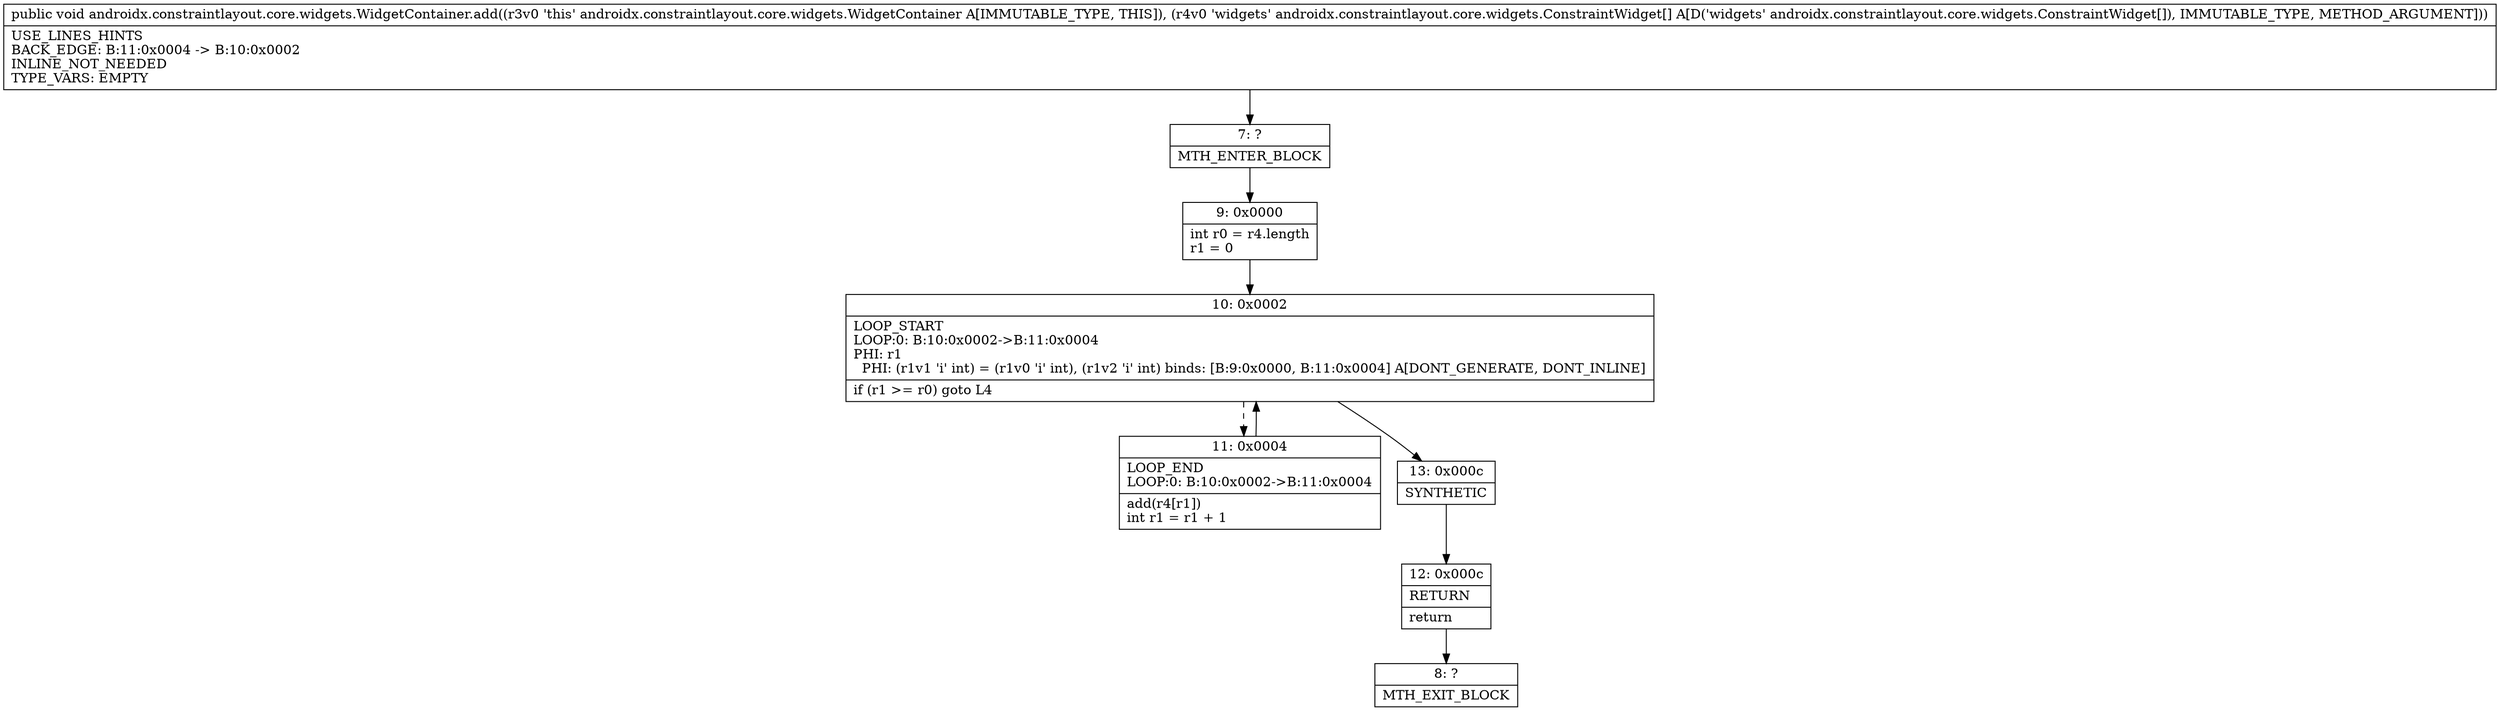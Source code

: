 digraph "CFG forandroidx.constraintlayout.core.widgets.WidgetContainer.add([Landroidx\/constraintlayout\/core\/widgets\/ConstraintWidget;)V" {
Node_7 [shape=record,label="{7\:\ ?|MTH_ENTER_BLOCK\l}"];
Node_9 [shape=record,label="{9\:\ 0x0000|int r0 = r4.length\lr1 = 0\l}"];
Node_10 [shape=record,label="{10\:\ 0x0002|LOOP_START\lLOOP:0: B:10:0x0002\-\>B:11:0x0004\lPHI: r1 \l  PHI: (r1v1 'i' int) = (r1v0 'i' int), (r1v2 'i' int) binds: [B:9:0x0000, B:11:0x0004] A[DONT_GENERATE, DONT_INLINE]\l|if (r1 \>= r0) goto L4\l}"];
Node_11 [shape=record,label="{11\:\ 0x0004|LOOP_END\lLOOP:0: B:10:0x0002\-\>B:11:0x0004\l|add(r4[r1])\lint r1 = r1 + 1\l}"];
Node_13 [shape=record,label="{13\:\ 0x000c|SYNTHETIC\l}"];
Node_12 [shape=record,label="{12\:\ 0x000c|RETURN\l|return\l}"];
Node_8 [shape=record,label="{8\:\ ?|MTH_EXIT_BLOCK\l}"];
MethodNode[shape=record,label="{public void androidx.constraintlayout.core.widgets.WidgetContainer.add((r3v0 'this' androidx.constraintlayout.core.widgets.WidgetContainer A[IMMUTABLE_TYPE, THIS]), (r4v0 'widgets' androidx.constraintlayout.core.widgets.ConstraintWidget[] A[D('widgets' androidx.constraintlayout.core.widgets.ConstraintWidget[]), IMMUTABLE_TYPE, METHOD_ARGUMENT]))  | USE_LINES_HINTS\lBACK_EDGE: B:11:0x0004 \-\> B:10:0x0002\lINLINE_NOT_NEEDED\lTYPE_VARS: EMPTY\l}"];
MethodNode -> Node_7;Node_7 -> Node_9;
Node_9 -> Node_10;
Node_10 -> Node_11[style=dashed];
Node_10 -> Node_13;
Node_11 -> Node_10;
Node_13 -> Node_12;
Node_12 -> Node_8;
}

